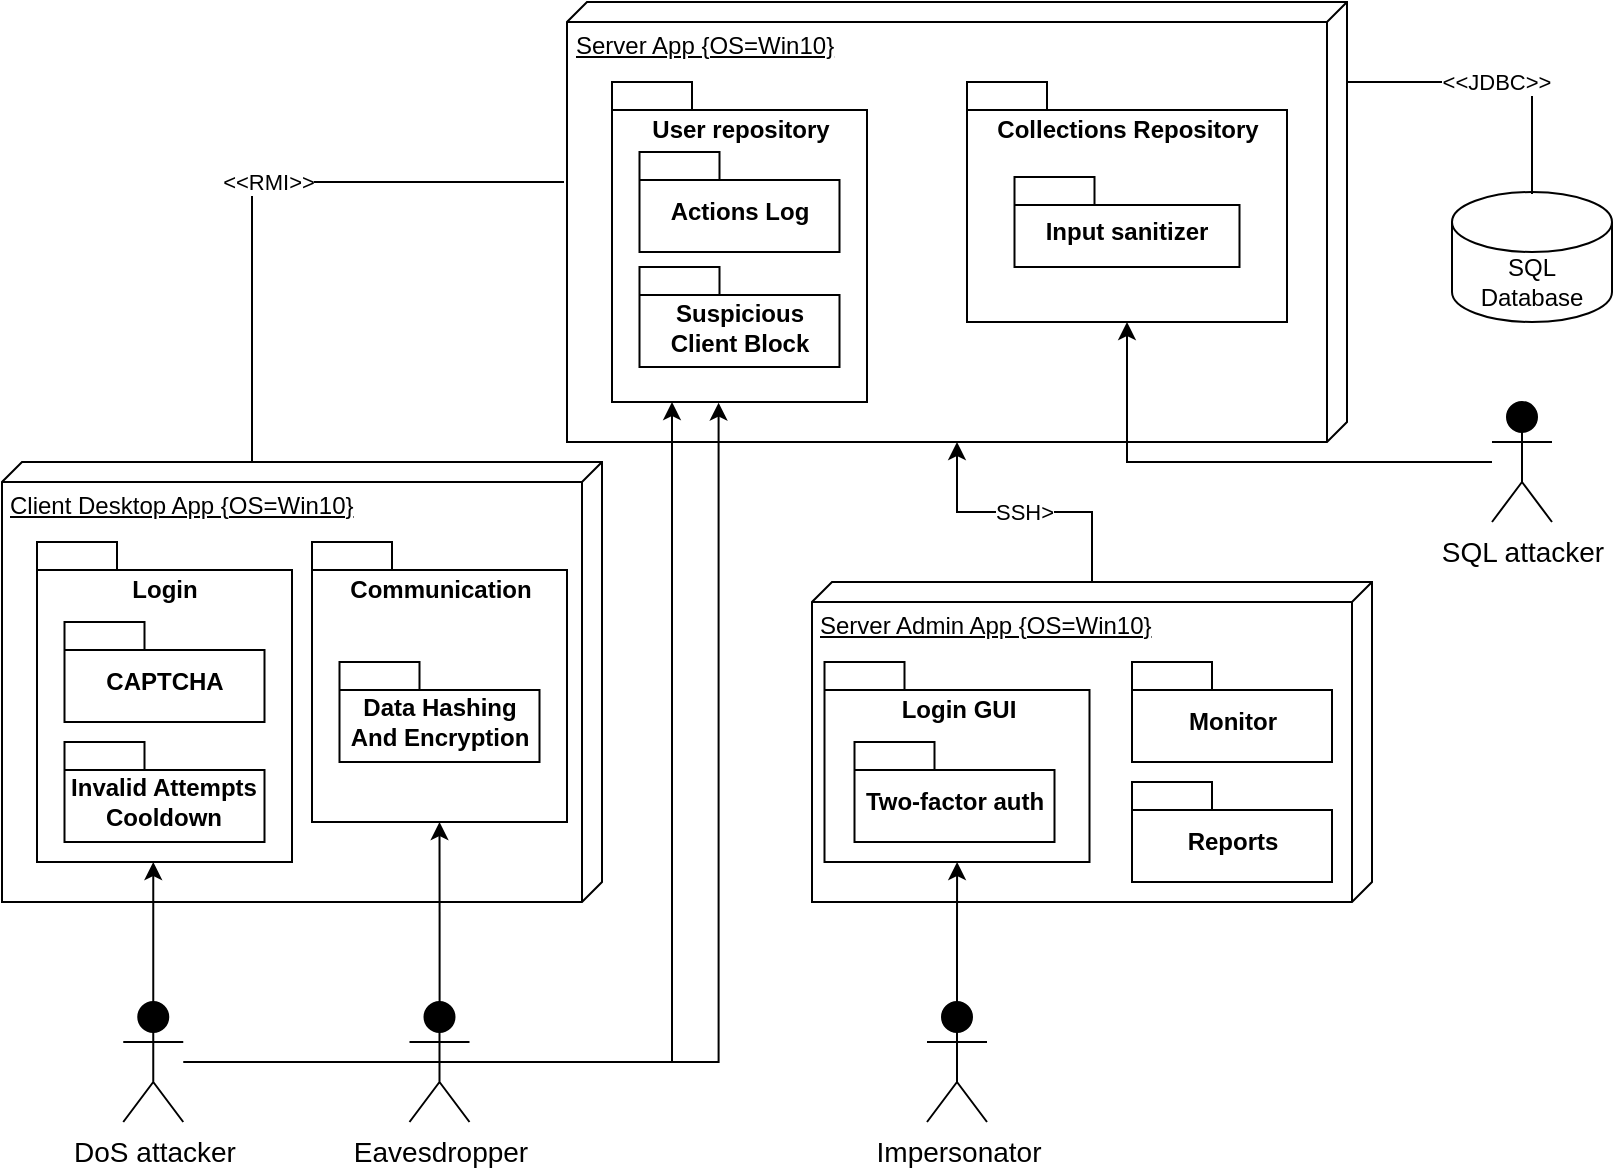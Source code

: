 <mxfile version="16.2.3" type="google" pages="3"><diagram id="DJmS7hHP5b0if_bFDD1H" name="Misuse Deployment Diagram"><mxGraphModel dx="1185" dy="638" grid="1" gridSize="10" guides="1" tooltips="1" connect="1" arrows="1" fold="1" page="1" pageScale="1" pageWidth="850" pageHeight="1100" math="0" shadow="0"><root><mxCell id="0"/><mxCell id="1" parent="0"/><mxCell id="yTUlXdcL4rBMIQPvums7-6" value="&amp;lt;&amp;lt;RMI&amp;gt;&amp;gt;" style="edgeStyle=orthogonalEdgeStyle;rounded=0;orthogonalLoop=1;jettySize=auto;html=1;endArrow=none;endFill=0;" parent="1" source="yTUlXdcL4rBMIQPvums7-1" edge="1"><mxGeometry relative="1" as="geometry"><mxPoint x="296" y="120" as="targetPoint"/><Array as="points"><mxPoint x="140" y="120"/></Array></mxGeometry></mxCell><mxCell id="yTUlXdcL4rBMIQPvums7-1" value="Client Desktop App {OS=Win10}" style="verticalAlign=top;align=left;spacingTop=8;spacingLeft=2;spacingRight=12;shape=cube;size=10;direction=south;fontStyle=4;html=1;" parent="1" vertex="1"><mxGeometry x="15" y="260" width="300" height="220" as="geometry"/></mxCell><mxCell id="yTUlXdcL4rBMIQPvums7-2" value="Server App {OS=Win10}" style="verticalAlign=top;align=left;spacingTop=8;spacingLeft=2;spacingRight=12;shape=cube;size=10;direction=south;fontStyle=4;html=1;" parent="1" vertex="1"><mxGeometry x="297.5" y="30" width="390" height="220" as="geometry"/></mxCell><mxCell id="d58XNbXHERKM7dDzkze1-11" style="edgeStyle=orthogonalEdgeStyle;rounded=0;orthogonalLoop=1;jettySize=auto;html=1;" edge="1" parent="1" source="yTUlXdcL4rBMIQPvums7-9" target="yTUlXdcL4rBMIQPvums7-26"><mxGeometry relative="1" as="geometry"/></mxCell><mxCell id="yTUlXdcL4rBMIQPvums7-9" value="SQL attacker" style="shape=umlActor;verticalLabelPosition=bottom;verticalAlign=top;html=1;fontSize=14;strokeColor=default;fillColor=#000000;" parent="1" vertex="1"><mxGeometry x="760" y="230" width="30" height="60" as="geometry"/></mxCell><mxCell id="d58XNbXHERKM7dDzkze1-14" style="edgeStyle=orthogonalEdgeStyle;rounded=0;orthogonalLoop=1;jettySize=auto;html=1;" edge="1" parent="1" source="yTUlXdcL4rBMIQPvums7-10" target="yTUlXdcL4rBMIQPvums7-11"><mxGeometry relative="1" as="geometry"><Array as="points"><mxPoint x="91" y="460"/><mxPoint x="91" y="460"/></Array></mxGeometry></mxCell><mxCell id="d58XNbXHERKM7dDzkze1-22" style="edgeStyle=orthogonalEdgeStyle;rounded=0;orthogonalLoop=1;jettySize=auto;html=1;" edge="1" parent="1" source="yTUlXdcL4rBMIQPvums7-10" target="d58XNbXHERKM7dDzkze1-17"><mxGeometry relative="1" as="geometry"><Array as="points"><mxPoint x="350" y="560"/></Array></mxGeometry></mxCell><mxCell id="yTUlXdcL4rBMIQPvums7-10" value="DoS attacker" style="shape=umlActor;verticalLabelPosition=bottom;verticalAlign=top;html=1;fontSize=14;strokeColor=default;fillColor=#000000;" parent="1" vertex="1"><mxGeometry x="75.63" y="530" width="30" height="60" as="geometry"/></mxCell><mxCell id="yTUlXdcL4rBMIQPvums7-11" value="Login" style="shape=folder;fontStyle=1;spacingTop=10;tabWidth=40;tabHeight=14;tabPosition=left;html=1;verticalAlign=top;" parent="1" vertex="1"><mxGeometry x="32.5" y="300" width="127.5" height="160" as="geometry"/></mxCell><mxCell id="yTUlXdcL4rBMIQPvums7-13" value="CAPTCHA" style="shape=folder;fontStyle=1;spacingTop=10;tabWidth=40;tabHeight=14;tabPosition=left;html=1;" parent="1" vertex="1"><mxGeometry x="46.25" y="340" width="100" height="50" as="geometry"/></mxCell><mxCell id="d58XNbXHERKM7dDzkze1-13" style="edgeStyle=orthogonalEdgeStyle;rounded=0;orthogonalLoop=1;jettySize=auto;html=1;" edge="1" parent="1" source="yTUlXdcL4rBMIQPvums7-14" target="yTUlXdcL4rBMIQPvums7-21"><mxGeometry relative="1" as="geometry"/></mxCell><mxCell id="d58XNbXHERKM7dDzkze1-19" style="edgeStyle=orthogonalEdgeStyle;rounded=0;orthogonalLoop=1;jettySize=auto;html=1;entryX=0.418;entryY=1.002;entryDx=0;entryDy=0;entryPerimeter=0;" edge="1" parent="1" source="yTUlXdcL4rBMIQPvums7-14" target="d58XNbXHERKM7dDzkze1-17"><mxGeometry relative="1" as="geometry"/></mxCell><mxCell id="yTUlXdcL4rBMIQPvums7-14" value="Eavesdropper" style="shape=umlActor;verticalLabelPosition=bottom;verticalAlign=top;html=1;fontSize=14;strokeColor=default;fillColor=#000000;" parent="1" vertex="1"><mxGeometry x="218.75" y="530" width="30" height="60" as="geometry"/></mxCell><mxCell id="yTUlXdcL4rBMIQPvums7-16" value="Impersonator" style="shape=umlActor;verticalLabelPosition=bottom;verticalAlign=top;html=1;fontSize=14;strokeColor=default;fillColor=#000000;" parent="1" vertex="1"><mxGeometry x="477.5" y="530" width="30" height="60" as="geometry"/></mxCell><mxCell id="yTUlXdcL4rBMIQPvums7-21" value="Communication" style="shape=folder;fontStyle=1;spacingTop=10;tabWidth=40;tabHeight=14;tabPosition=left;html=1;verticalAlign=top;" parent="1" vertex="1"><mxGeometry x="170" y="300" width="127.5" height="140" as="geometry"/></mxCell><mxCell id="yTUlXdcL4rBMIQPvums7-22" value="Data Hashing And Encryption" style="shape=folder;fontStyle=1;spacingTop=10;tabWidth=40;tabHeight=14;tabPosition=left;html=1;whiteSpace=wrap;" parent="1" vertex="1"><mxGeometry x="183.75" y="360" width="100" height="50" as="geometry"/></mxCell><mxCell id="yTUlXdcL4rBMIQPvums7-26" value="Collections Repository" style="shape=folder;fontStyle=1;spacingTop=10;tabWidth=40;tabHeight=14;tabPosition=left;html=1;whiteSpace=wrap;verticalAlign=top;" parent="1" vertex="1"><mxGeometry x="497.5" y="70" width="160" height="120" as="geometry"/></mxCell><mxCell id="yTUlXdcL4rBMIQPvums7-27" value="Input sanitizer" style="shape=folder;fontStyle=1;spacingTop=10;tabWidth=40;tabHeight=14;tabPosition=left;html=1;whiteSpace=wrap;" parent="1" vertex="1"><mxGeometry x="521.25" y="117.5" width="112.5" height="45" as="geometry"/></mxCell><mxCell id="yTUlXdcL4rBMIQPvums7-28" value="SQL Database" style="shape=cylinder3;whiteSpace=wrap;html=1;boundedLbl=1;backgroundOutline=1;size=15;" parent="1" vertex="1"><mxGeometry x="740" y="125" width="80" height="65" as="geometry"/></mxCell><mxCell id="d58XNbXHERKM7dDzkze1-3" value="SSH&amp;gt;" style="edgeStyle=orthogonalEdgeStyle;rounded=0;orthogonalLoop=1;jettySize=auto;html=1;" edge="1" parent="1" source="d58XNbXHERKM7dDzkze1-1" target="yTUlXdcL4rBMIQPvums7-2"><mxGeometry relative="1" as="geometry"/></mxCell><mxCell id="d58XNbXHERKM7dDzkze1-1" value="Server Admin App {OS=Win10}" style="verticalAlign=top;align=left;spacingTop=8;spacingLeft=2;spacingRight=12;shape=cube;size=10;direction=south;fontStyle=4;html=1;" vertex="1" parent="1"><mxGeometry x="420" y="320" width="280" height="160" as="geometry"/></mxCell><mxCell id="d58XNbXHERKM7dDzkze1-6" value="Login GUI" style="shape=folder;fontStyle=1;spacingTop=10;tabWidth=40;tabHeight=14;tabPosition=left;html=1;verticalAlign=top;" vertex="1" parent="1"><mxGeometry x="426.25" y="360" width="132.5" height="100" as="geometry"/></mxCell><mxCell id="d58XNbXHERKM7dDzkze1-7" value="Two-factor auth" style="shape=folder;fontStyle=1;spacingTop=10;tabWidth=40;tabHeight=14;tabPosition=left;html=1;" vertex="1" parent="1"><mxGeometry x="441.25" y="400" width="100" height="50" as="geometry"/></mxCell><mxCell id="d58XNbXHERKM7dDzkze1-8" value="Monitor" style="shape=folder;fontStyle=1;spacingTop=10;tabWidth=40;tabHeight=14;tabPosition=left;html=1;" vertex="1" parent="1"><mxGeometry x="580" y="360" width="100" height="50" as="geometry"/></mxCell><mxCell id="d58XNbXHERKM7dDzkze1-9" value="Reports" style="shape=folder;fontStyle=1;spacingTop=10;tabWidth=40;tabHeight=14;tabPosition=left;html=1;" vertex="1" parent="1"><mxGeometry x="580" y="420" width="100" height="50" as="geometry"/></mxCell><mxCell id="d58XNbXHERKM7dDzkze1-12" style="edgeStyle=orthogonalEdgeStyle;rounded=0;orthogonalLoop=1;jettySize=auto;html=1;" edge="1" parent="1" source="yTUlXdcL4rBMIQPvums7-16" target="d58XNbXHERKM7dDzkze1-6"><mxGeometry relative="1" as="geometry"/></mxCell><mxCell id="yTUlXdcL4rBMIQPvums7-5" value="&amp;lt;&amp;lt;JDBC&amp;gt;&amp;gt;" style="edgeStyle=orthogonalEdgeStyle;rounded=0;orthogonalLoop=1;jettySize=auto;html=1;endArrow=none;endFill=0;" parent="1" source="yTUlXdcL4rBMIQPvums7-2" edge="1"><mxGeometry relative="1" as="geometry"><mxPoint x="780" y="126" as="targetPoint"/><Array as="points"><mxPoint x="780" y="70"/><mxPoint x="780" y="126"/></Array></mxGeometry></mxCell><mxCell id="d58XNbXHERKM7dDzkze1-17" value="User repository" style="shape=folder;fontStyle=1;spacingTop=10;tabWidth=40;tabHeight=14;tabPosition=left;html=1;verticalAlign=top;" vertex="1" parent="1"><mxGeometry x="320" y="70" width="127.5" height="160" as="geometry"/></mxCell><mxCell id="d58XNbXHERKM7dDzkze1-18" value="Actions Log" style="shape=folder;fontStyle=1;spacingTop=10;tabWidth=40;tabHeight=14;tabPosition=left;html=1;whiteSpace=wrap;" vertex="1" parent="1"><mxGeometry x="333.75" y="105" width="100" height="50" as="geometry"/></mxCell><mxCell id="d58XNbXHERKM7dDzkze1-20" value="Invalid Attempts Cooldown" style="shape=folder;fontStyle=1;spacingTop=10;tabWidth=40;tabHeight=14;tabPosition=left;html=1;whiteSpace=wrap;" vertex="1" parent="1"><mxGeometry x="46.25" y="400" width="100" height="50" as="geometry"/></mxCell><mxCell id="d58XNbXHERKM7dDzkze1-21" value="Suspicious Client Block" style="shape=folder;fontStyle=1;spacingTop=10;tabWidth=40;tabHeight=14;tabPosition=left;html=1;whiteSpace=wrap;" vertex="1" parent="1"><mxGeometry x="333.75" y="162.5" width="100" height="50" as="geometry"/></mxCell></root></mxGraphModel></diagram><diagram id="Qq02-h9oo5wM0qhWSq9I" name="Component/ Service security"><mxGraphModel dx="1422" dy="766" grid="1" gridSize="10" guides="1" tooltips="1" connect="1" arrows="1" fold="1" page="1" pageScale="1" pageWidth="850" pageHeight="1100" math="0" shadow="0"><root><mxCell id="fwxBM5BXtj9akzg7dJIK-0"/><mxCell id="fwxBM5BXtj9akzg7dJIK-1" parent="fwxBM5BXtj9akzg7dJIK-0"/></root></mxGraphModel></diagram><diagram id="s2heHKZdk03btyiDHZm_" name="Mis-Sequence Diagram"><mxGraphModel dx="1422" dy="766" grid="1" gridSize="10" guides="1" tooltips="1" connect="1" arrows="1" fold="1" page="1" pageScale="1" pageWidth="850" pageHeight="1100" math="0" shadow="0"><root><mxCell id="_wJkMDrYasritcKUqsGx-0"/><mxCell id="_wJkMDrYasritcKUqsGx-1" parent="_wJkMDrYasritcKUqsGx-0"/></root></mxGraphModel></diagram></mxfile>
